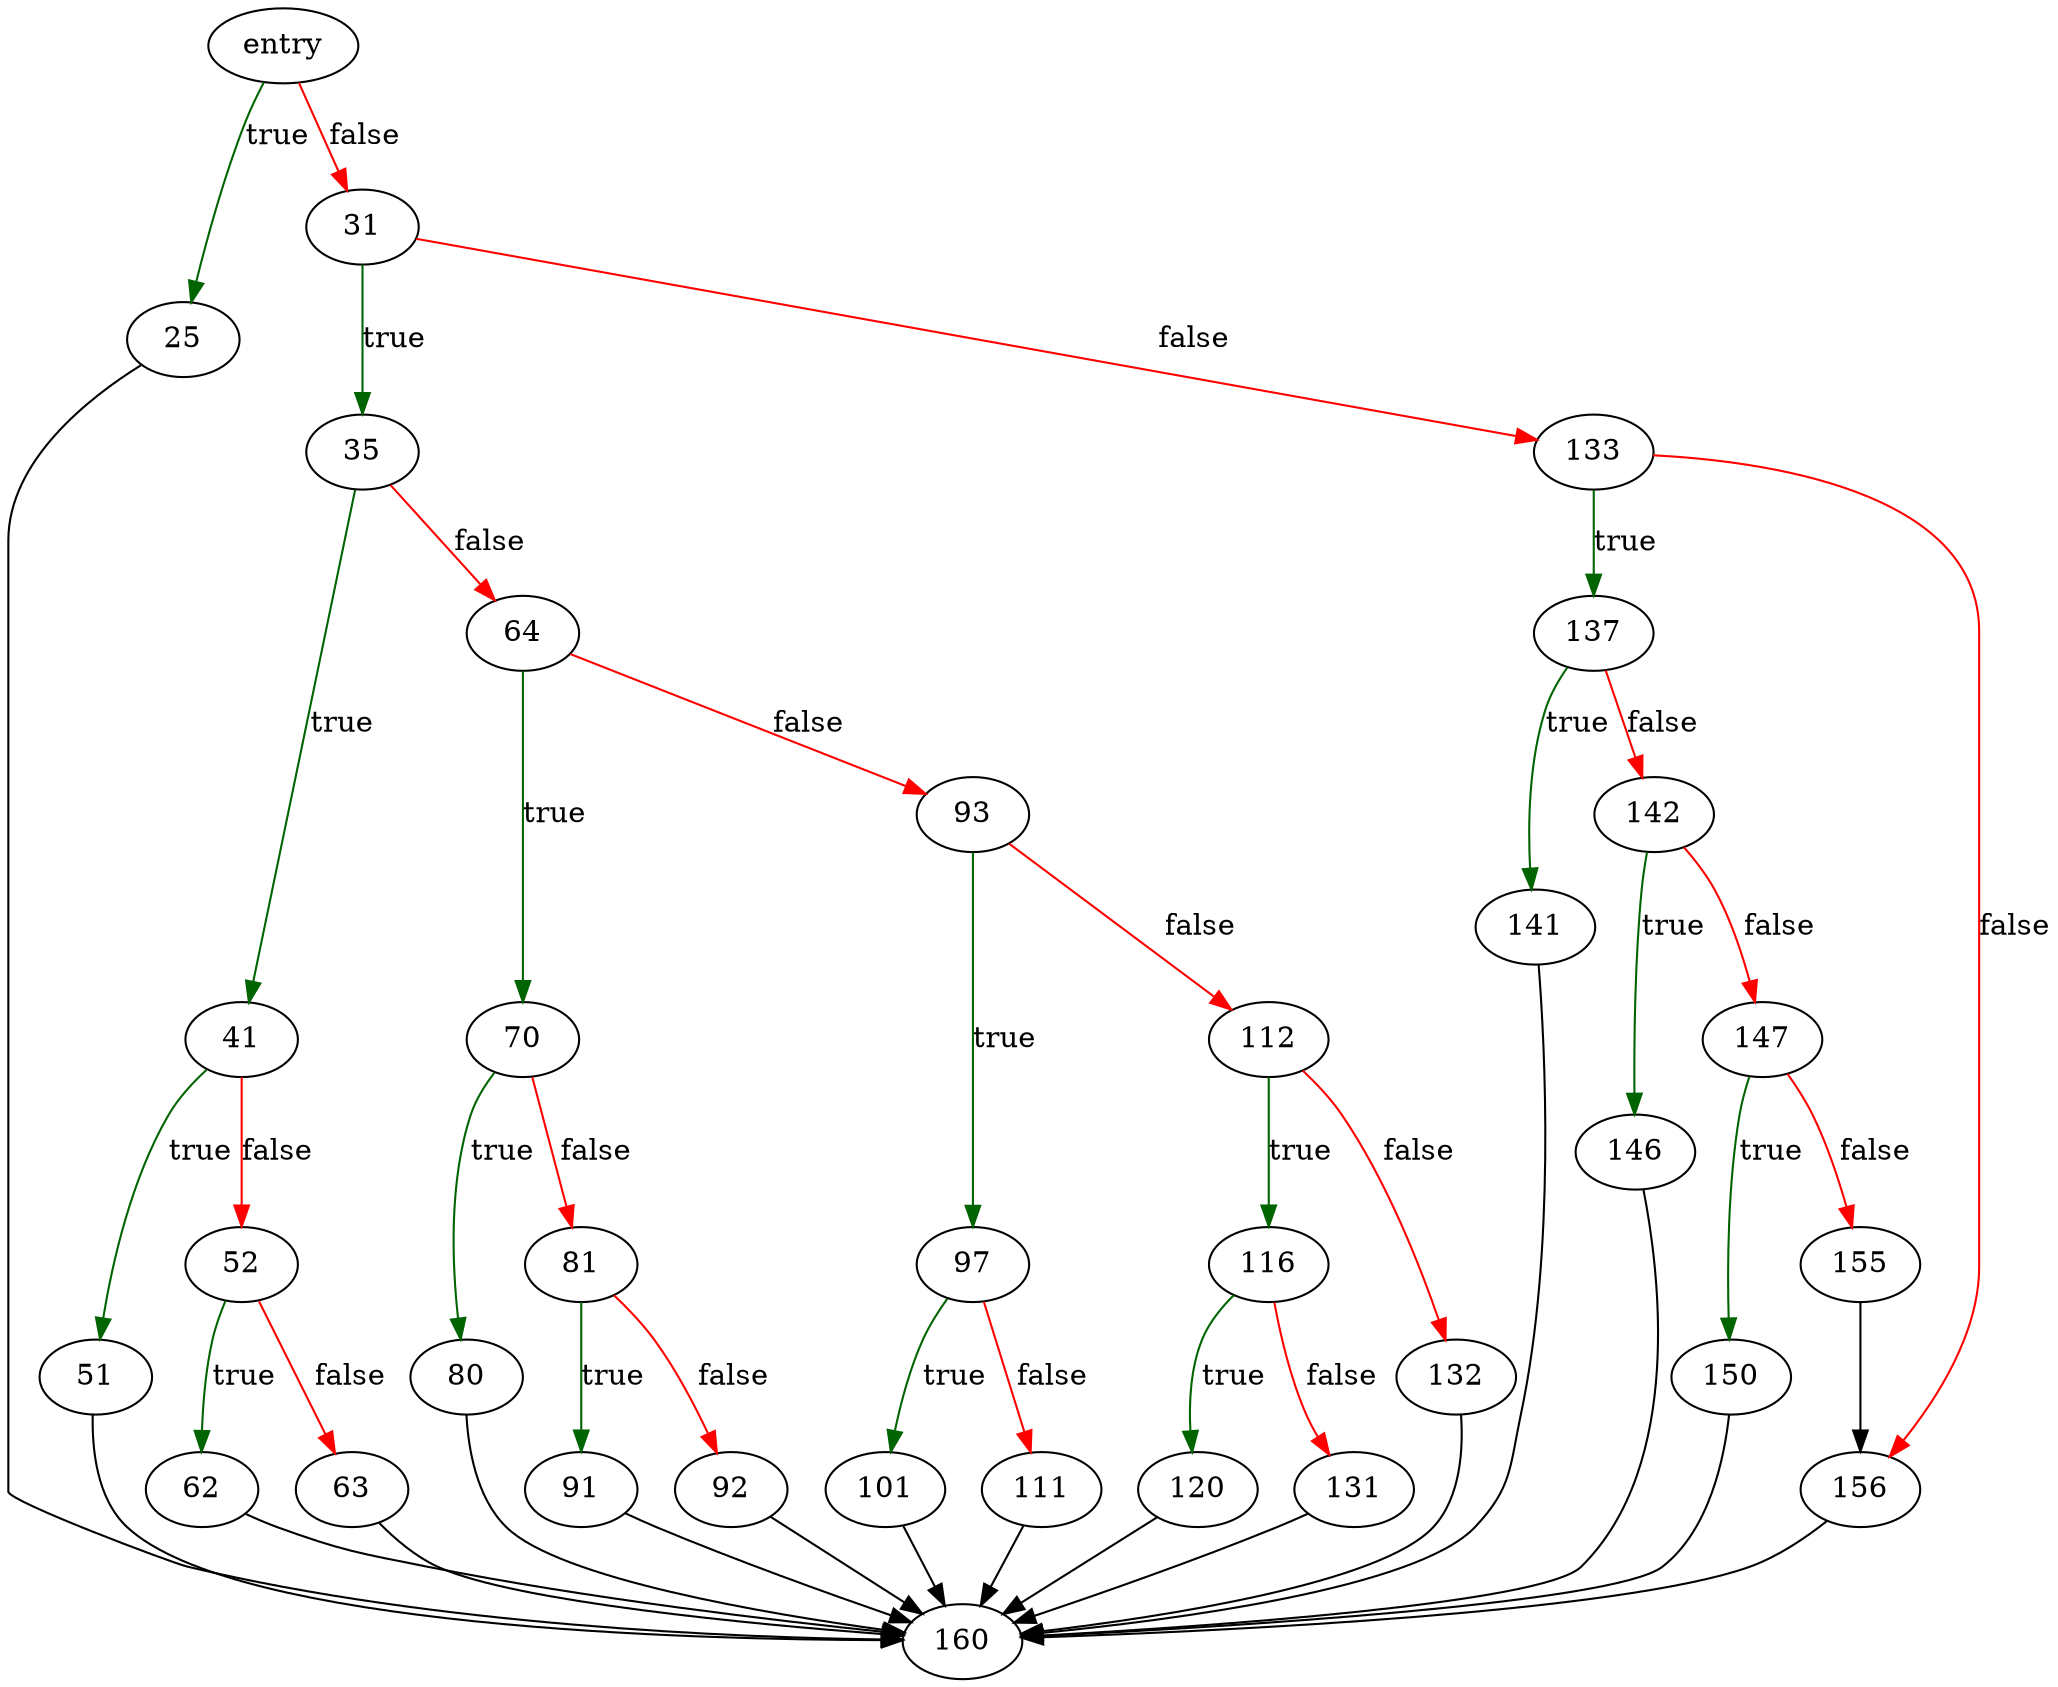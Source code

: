 digraph "sqlite3MemCompare" {
	// Node definitions.
	3 [label=entry];
	25;
	31;
	35;
	41;
	51;
	52;
	62;
	63;
	64;
	70;
	80;
	81;
	91;
	92;
	93;
	97;
	101;
	111;
	112;
	116;
	120;
	131;
	132;
	133;
	137;
	141;
	142;
	146;
	147;
	150;
	155;
	156;
	160;

	// Edge definitions.
	3 -> 25 [
		color=darkgreen
		label=true
	];
	3 -> 31 [
		color=red
		label=false
	];
	25 -> 160;
	31 -> 35 [
		color=darkgreen
		label=true
	];
	31 -> 133 [
		color=red
		label=false
	];
	35 -> 41 [
		color=darkgreen
		label=true
	];
	35 -> 64 [
		color=red
		label=false
	];
	41 -> 51 [
		color=darkgreen
		label=true
	];
	41 -> 52 [
		color=red
		label=false
	];
	51 -> 160;
	52 -> 62 [
		color=darkgreen
		label=true
	];
	52 -> 63 [
		color=red
		label=false
	];
	62 -> 160;
	63 -> 160;
	64 -> 70 [
		color=darkgreen
		label=true
	];
	64 -> 93 [
		color=red
		label=false
	];
	70 -> 80 [
		color=darkgreen
		label=true
	];
	70 -> 81 [
		color=red
		label=false
	];
	80 -> 160;
	81 -> 91 [
		color=darkgreen
		label=true
	];
	81 -> 92 [
		color=red
		label=false
	];
	91 -> 160;
	92 -> 160;
	93 -> 97 [
		color=darkgreen
		label=true
	];
	93 -> 112 [
		color=red
		label=false
	];
	97 -> 101 [
		color=darkgreen
		label=true
	];
	97 -> 111 [
		color=red
		label=false
	];
	101 -> 160;
	111 -> 160;
	112 -> 116 [
		color=darkgreen
		label=true
	];
	112 -> 132 [
		color=red
		label=false
	];
	116 -> 120 [
		color=darkgreen
		label=true
	];
	116 -> 131 [
		color=red
		label=false
	];
	120 -> 160;
	131 -> 160;
	132 -> 160;
	133 -> 137 [
		color=darkgreen
		label=true
	];
	133 -> 156 [
		color=red
		label=false
	];
	137 -> 141 [
		color=darkgreen
		label=true
	];
	137 -> 142 [
		color=red
		label=false
	];
	141 -> 160;
	142 -> 146 [
		color=darkgreen
		label=true
	];
	142 -> 147 [
		color=red
		label=false
	];
	146 -> 160;
	147 -> 150 [
		color=darkgreen
		label=true
	];
	147 -> 155 [
		color=red
		label=false
	];
	150 -> 160;
	155 -> 156;
	156 -> 160;
}